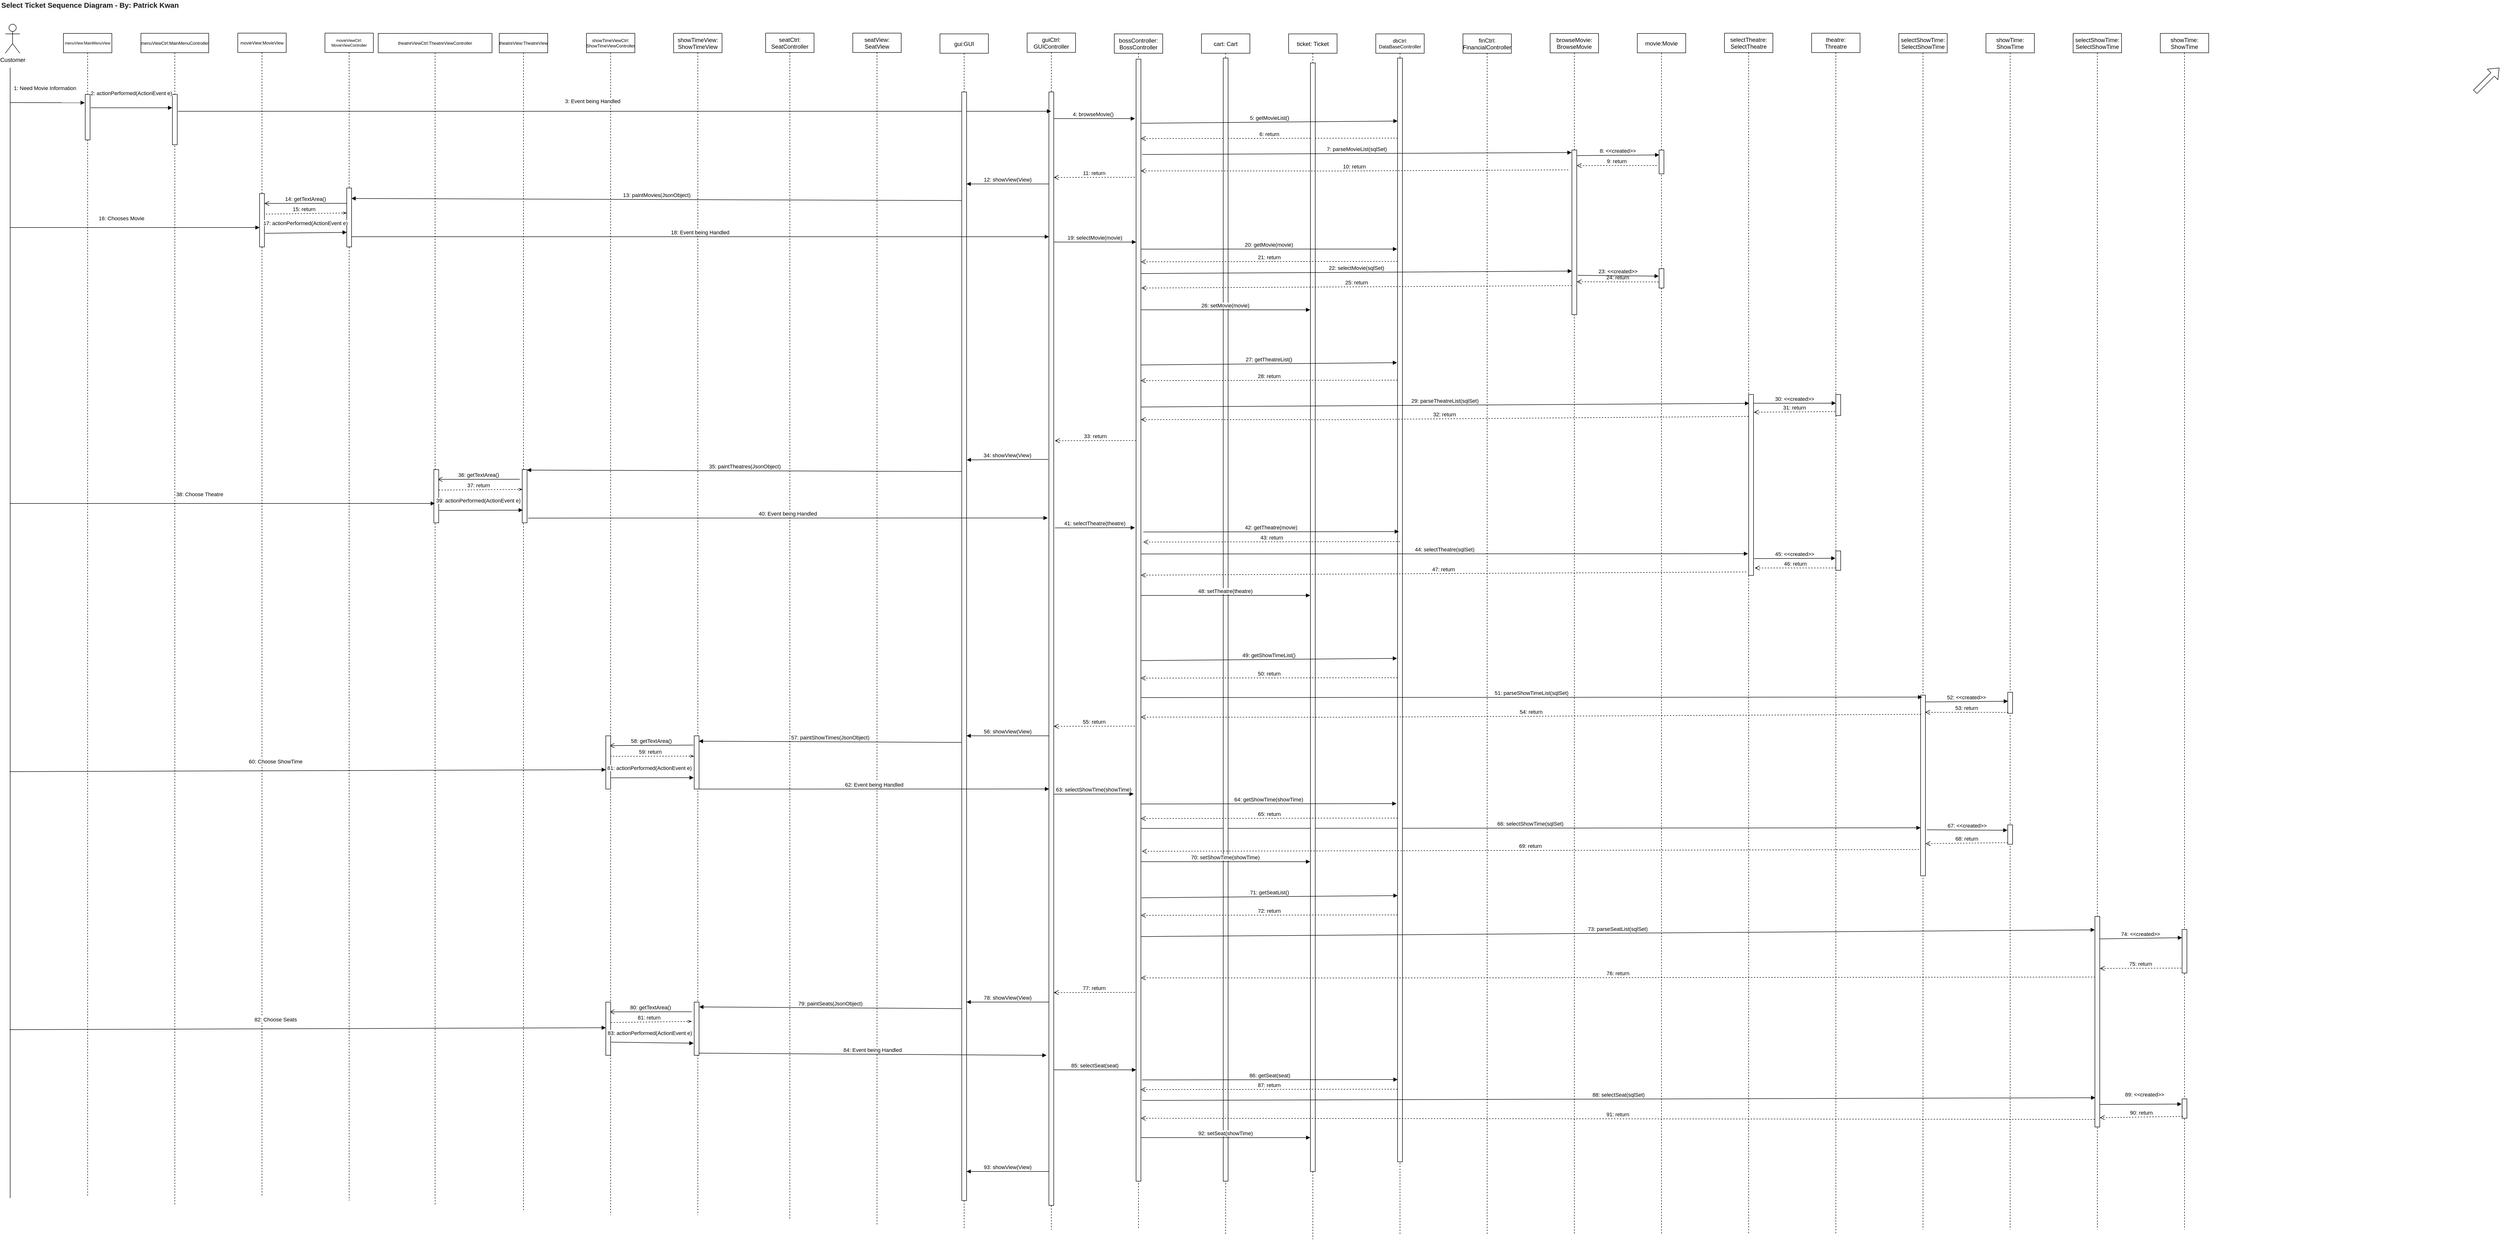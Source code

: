 <mxfile version="13.10.1" type="device"><diagram id="RpcwMZ3hJ1o9VPm2dOrJ" name="Page-1"><mxGraphModel dx="3666" dy="588" grid="1" gridSize="10" guides="1" tooltips="1" connect="1" arrows="1" fold="1" page="1" pageScale="1" pageWidth="827" pageHeight="1169" math="0" shadow="0"><root><mxCell id="0"/><mxCell id="1" parent="0"/><mxCell id="SmkIMqeIg3POfSPbGRKb-4" value="gui:GUI" style="shape=umlLifeline;perimeter=lifelinePerimeter;container=1;collapsible=0;recursiveResize=0;rounded=0;shadow=0;strokeWidth=1;" parent="1" vertex="1"><mxGeometry x="120" y="80" width="100" height="2470" as="geometry"/></mxCell><mxCell id="SmkIMqeIg3POfSPbGRKb-5" value="bossController:&#10;BossController" style="shape=umlLifeline;perimeter=lifelinePerimeter;container=1;collapsible=0;recursiveResize=0;rounded=0;shadow=0;strokeWidth=1;" parent="1" vertex="1"><mxGeometry x="480" y="80" width="100" height="2470" as="geometry"/></mxCell><mxCell id="SmkIMqeIg3POfSPbGRKb-6" value="cart: Cart" style="shape=umlLifeline;perimeter=lifelinePerimeter;container=1;collapsible=0;recursiveResize=0;rounded=0;shadow=0;strokeWidth=1;" parent="1" vertex="1"><mxGeometry x="660" y="80" width="100" height="2480" as="geometry"/></mxCell><mxCell id="SmkIMqeIg3POfSPbGRKb-9" value="ticket: Ticket" style="shape=umlLifeline;perimeter=lifelinePerimeter;container=1;collapsible=0;recursiveResize=0;rounded=0;shadow=0;strokeWidth=1;" parent="1" vertex="1"><mxGeometry x="840" y="80" width="100" height="2490" as="geometry"/></mxCell><mxCell id="SmkIMqeIg3POfSPbGRKb-11" value="browseMovie:&#10;BrowseMovie" style="shape=umlLifeline;perimeter=lifelinePerimeter;container=1;collapsible=0;recursiveResize=0;rounded=0;shadow=0;strokeWidth=1;" parent="1" vertex="1"><mxGeometry x="1380" y="79.17" width="100" height="2480.83" as="geometry"/></mxCell><mxCell id="SmkIMqeIg3POfSPbGRKb-12" value="movie:Movie" style="shape=umlLifeline;perimeter=lifelinePerimeter;container=1;collapsible=0;recursiveResize=0;rounded=0;shadow=0;strokeWidth=1;" parent="1" vertex="1"><mxGeometry x="1560" y="79.17" width="100" height="2480.83" as="geometry"/></mxCell><mxCell id="SmkIMqeIg3POfSPbGRKb-13" value="" style="points=[];perimeter=orthogonalPerimeter;rounded=0;shadow=0;strokeWidth=1;" parent="SmkIMqeIg3POfSPbGRKb-12" vertex="1"><mxGeometry x="45" y="240.83" width="10" height="49.17" as="geometry"/></mxCell><mxCell id="SmkIMqeIg3POfSPbGRKb-47" value="" style="points=[];perimeter=orthogonalPerimeter;rounded=0;shadow=0;strokeWidth=1;" parent="SmkIMqeIg3POfSPbGRKb-12" vertex="1"><mxGeometry x="45" y="485.83" width="10" height="40" as="geometry"/></mxCell><mxCell id="SmkIMqeIg3POfSPbGRKb-14" value="selectTheatre:&#10;SelectTheatre" style="shape=umlLifeline;perimeter=lifelinePerimeter;container=1;collapsible=0;recursiveResize=0;rounded=0;shadow=0;strokeWidth=1;" parent="1" vertex="1"><mxGeometry x="1740" y="78.6" width="100" height="2481.4" as="geometry"/></mxCell><mxCell id="SmkIMqeIg3POfSPbGRKb-15" value="" style="points=[];perimeter=orthogonalPerimeter;rounded=0;shadow=0;strokeWidth=1;" parent="SmkIMqeIg3POfSPbGRKb-14" vertex="1"><mxGeometry x="50" y="746.31" width="10" height="373.69" as="geometry"/></mxCell><mxCell id="SmkIMqeIg3POfSPbGRKb-255" value="66: selectShowTime(sqlSet)" style="verticalAlign=bottom;endArrow=block;entryX=-0.3;entryY=0.779;shadow=0;strokeWidth=1;entryDx=0;entryDy=0;entryPerimeter=0;" parent="SmkIMqeIg3POfSPbGRKb-14" edge="1"><mxGeometry relative="1" as="geometry"><mxPoint x="-1206.72" y="1642.69" as="sourcePoint"/><mxPoint x="405" y="1641.398" as="targetPoint"/></mxGeometry></mxCell><mxCell id="SmkIMqeIg3POfSPbGRKb-16" value="theatre:&#10;Threatre" style="shape=umlLifeline;perimeter=lifelinePerimeter;container=1;collapsible=0;recursiveResize=0;rounded=0;shadow=0;strokeWidth=1;" parent="1" vertex="1"><mxGeometry x="1920" y="78.6" width="100" height="2481.4" as="geometry"/></mxCell><mxCell id="SmkIMqeIg3POfSPbGRKb-17" value="" style="points=[];perimeter=orthogonalPerimeter;rounded=0;shadow=0;strokeWidth=1;" parent="SmkIMqeIg3POfSPbGRKb-16" vertex="1"><mxGeometry x="50" y="746.31" width="10" height="43.63" as="geometry"/></mxCell><mxCell id="SmkIMqeIg3POfSPbGRKb-18" value="selectShowTime:&#10;SelectShowTime" style="shape=umlLifeline;perimeter=lifelinePerimeter;container=1;collapsible=0;recursiveResize=0;rounded=0;shadow=0;strokeWidth=1;" parent="1" vertex="1"><mxGeometry x="2100" y="79.17" width="100" height="2470.83" as="geometry"/></mxCell><mxCell id="SmkIMqeIg3POfSPbGRKb-268" value="" style="points=[];perimeter=orthogonalPerimeter;rounded=0;shadow=0;strokeWidth=1;" parent="SmkIMqeIg3POfSPbGRKb-18" vertex="1"><mxGeometry x="45" y="1366.81" width="10" height="373.19" as="geometry"/></mxCell><mxCell id="SmkIMqeIg3POfSPbGRKb-19" value="showTime:&#10;ShowTime" style="shape=umlLifeline;perimeter=lifelinePerimeter;container=1;collapsible=0;recursiveResize=0;rounded=0;shadow=0;strokeWidth=1;" parent="1" vertex="1"><mxGeometry x="2280" y="79.17" width="100" height="2470.83" as="geometry"/></mxCell><mxCell id="SmkIMqeIg3POfSPbGRKb-269" value="" style="points=[];perimeter=orthogonalPerimeter;rounded=0;shadow=0;strokeWidth=1;" parent="SmkIMqeIg3POfSPbGRKb-19" vertex="1"><mxGeometry x="45" y="1360.83" width="10" height="43.63" as="geometry"/></mxCell><mxCell id="SmkIMqeIg3POfSPbGRKb-270" value="52: &lt;&lt;created&gt;&gt;" style="verticalAlign=bottom;endArrow=block;shadow=0;strokeWidth=1;exitX=1.133;exitY=0.064;exitDx=0;exitDy=0;exitPerimeter=0;entryX=0.171;entryY=0.054;entryDx=0;entryDy=0;entryPerimeter=0;" parent="SmkIMqeIg3POfSPbGRKb-19" edge="1"><mxGeometry relative="1" as="geometry"><mxPoint x="-125.0" y="1380.83" as="sourcePoint"/><mxPoint x="45.38" y="1379.39" as="targetPoint"/></mxGeometry></mxCell><mxCell id="SmkIMqeIg3POfSPbGRKb-252" value="" style="points=[];perimeter=orthogonalPerimeter;rounded=0;shadow=0;strokeWidth=1;" parent="SmkIMqeIg3POfSPbGRKb-19" vertex="1"><mxGeometry x="45" y="1634.83" width="10" height="40" as="geometry"/></mxCell><mxCell id="SmkIMqeIg3POfSPbGRKb-22" value="dbCtrl:&#10;DataBaseController" style="shape=umlLifeline;perimeter=lifelinePerimeter;container=1;collapsible=0;recursiveResize=0;rounded=0;shadow=0;strokeWidth=1;fontSize=10;" parent="1" vertex="1"><mxGeometry x="1020" y="80" width="100" height="2480" as="geometry"/></mxCell><mxCell id="SmkIMqeIg3POfSPbGRKb-23" value="finCtrl:&#10;FinancialController" style="shape=umlLifeline;perimeter=lifelinePerimeter;container=1;collapsible=0;recursiveResize=0;rounded=0;shadow=0;strokeWidth=1;" parent="1" vertex="1"><mxGeometry x="1200" y="80" width="100" height="2480" as="geometry"/></mxCell><mxCell id="SmkIMqeIg3POfSPbGRKb-31" value="6: return" style="verticalAlign=bottom;endArrow=open;dashed=1;endSize=8;exitX=0.055;exitY=0.19;shadow=0;strokeWidth=1;exitDx=0;exitDy=0;exitPerimeter=0;entryX=1.029;entryY=0.194;entryDx=0;entryDy=0;entryPerimeter=0;" parent="1" edge="1"><mxGeometry relative="1" as="geometry"><mxPoint x="535" y="296.25" as="targetPoint"/><mxPoint x="1065.26" y="295.41" as="sourcePoint"/><Array as="points"><mxPoint x="934.71" y="295.51"/></Array></mxGeometry></mxCell><mxCell id="SmkIMqeIg3POfSPbGRKb-39" value="4: browseMovie()" style="verticalAlign=bottom;endArrow=block;entryX=-0.243;entryY=0.053;shadow=0;strokeWidth=1;entryDx=0;entryDy=0;entryPerimeter=0;" parent="1" source="SmkIMqeIg3POfSPbGRKb-209" edge="1" target="SmkIMqeIg3POfSPbGRKb-50"><mxGeometry relative="1" as="geometry"><mxPoint x="360" y="250.47" as="sourcePoint"/><mxPoint x="525" y="250" as="targetPoint"/></mxGeometry></mxCell><mxCell id="SmkIMqeIg3POfSPbGRKb-41" value="11: return" style="verticalAlign=bottom;endArrow=open;dashed=1;endSize=8;exitX=0;exitY=0.39;shadow=0;strokeWidth=1;exitDx=0;exitDy=0;exitPerimeter=0;entryX=1.24;entryY=0.433;entryDx=0;entryDy=0;entryPerimeter=0;" parent="1" edge="1"><mxGeometry relative="1" as="geometry"><mxPoint x="355" y="376.54" as="targetPoint"/><mxPoint x="522.6" y="376.17" as="sourcePoint"/></mxGeometry></mxCell><mxCell id="SmkIMqeIg3POfSPbGRKb-43" value="8: &lt;&lt;created&gt;&gt;" style="verticalAlign=bottom;endArrow=block;shadow=0;strokeWidth=1;exitX=1.133;exitY=0.064;exitDx=0;exitDy=0;exitPerimeter=0;entryX=0.171;entryY=0.054;entryDx=0;entryDy=0;entryPerimeter=0;" parent="1" edge="1"><mxGeometry relative="1" as="geometry"><mxPoint x="1435" y="331.44" as="sourcePoint"/><mxPoint x="1605.38" y="330.0" as="targetPoint"/></mxGeometry></mxCell><mxCell id="SmkIMqeIg3POfSPbGRKb-44" value="9: return" style="verticalAlign=bottom;endArrow=open;dashed=1;endSize=8;shadow=0;strokeWidth=1;entryX=0.971;entryY=0.357;entryDx=0;entryDy=0;entryPerimeter=0;" parent="1" edge="1"><mxGeometry relative="1" as="geometry"><mxPoint x="1435" y="352.13" as="targetPoint"/><mxPoint x="1600.29" y="351.83" as="sourcePoint"/></mxGeometry></mxCell><mxCell id="SmkIMqeIg3POfSPbGRKb-45" value="24: return" style="verticalAlign=bottom;endArrow=open;dashed=1;endSize=8;shadow=0;strokeWidth=1;exitX=-0.071;exitY=0.686;exitDx=0;exitDy=0;exitPerimeter=0;" parent="1" edge="1" source="SmkIMqeIg3POfSPbGRKb-47"><mxGeometry relative="1" as="geometry"><mxPoint x="1435" y="592" as="targetPoint"/><mxPoint x="1610.6" y="590.0" as="sourcePoint"/></mxGeometry></mxCell><mxCell id="SmkIMqeIg3POfSPbGRKb-46" value="23: &lt;&lt;created&gt;&gt;" style="verticalAlign=bottom;endArrow=block;shadow=0;strokeWidth=1;exitX=1.186;exitY=0.761;exitDx=0;exitDy=0;exitPerimeter=0;entryX=-0.071;entryY=0.386;entryDx=0;entryDy=0;entryPerimeter=0;" parent="1" source="SmkIMqeIg3POfSPbGRKb-71" target="SmkIMqeIg3POfSPbGRKb-47" edge="1"><mxGeometry relative="1" as="geometry"><mxPoint x="1435" y="611.17" as="sourcePoint"/><mxPoint x="1607.8" y="610" as="targetPoint"/></mxGeometry></mxCell><mxCell id="SmkIMqeIg3POfSPbGRKb-48" value="" style="points=[];perimeter=orthogonalPerimeter;rounded=0;shadow=0;strokeWidth=1;" parent="1" vertex="1"><mxGeometry x="705" y="130" width="10" height="2320" as="geometry"/></mxCell><mxCell id="SmkIMqeIg3POfSPbGRKb-49" value="" style="points=[];perimeter=orthogonalPerimeter;rounded=0;shadow=0;strokeWidth=1;" parent="1" vertex="1"><mxGeometry x="885" y="140" width="10" height="2290" as="geometry"/></mxCell><mxCell id="SmkIMqeIg3POfSPbGRKb-50" value="" style="points=[];perimeter=orthogonalPerimeter;rounded=0;shadow=0;strokeWidth=1;" parent="1" vertex="1"><mxGeometry x="525" y="132.17" width="10" height="2317.83" as="geometry"/></mxCell><mxCell id="SmkIMqeIg3POfSPbGRKb-51" value="" style="points=[];perimeter=orthogonalPerimeter;rounded=0;shadow=0;strokeWidth=1;" parent="1" vertex="1"><mxGeometry x="1065" y="130" width="10" height="2280" as="geometry"/></mxCell><mxCell id="SmkIMqeIg3POfSPbGRKb-52" value="" style="points=[];perimeter=orthogonalPerimeter;rounded=0;shadow=0;strokeWidth=1;" parent="1" vertex="1"><mxGeometry x="1970" y="1148.11" width="10" height="40" as="geometry"/></mxCell><mxCell id="SmkIMqeIg3POfSPbGRKb-54" value="28: return" style="verticalAlign=bottom;endArrow=open;dashed=1;endSize=8;exitX=0.055;exitY=0.19;shadow=0;strokeWidth=1;exitDx=0;exitDy=0;exitPerimeter=0;entryX=1.029;entryY=0.194;entryDx=0;entryDy=0;entryPerimeter=0;" parent="1" edge="1"><mxGeometry relative="1" as="geometry"><mxPoint x="534.74" y="796.25" as="targetPoint"/><mxPoint x="1065" y="795.41" as="sourcePoint"/><Array as="points"><mxPoint x="934.45" y="795.51"/></Array></mxGeometry></mxCell><mxCell id="SmkIMqeIg3POfSPbGRKb-55" value="29: parseTheatreList(sqlSet)" style="verticalAlign=bottom;endArrow=block;shadow=0;strokeWidth=1;exitX=1.24;exitY=0.296;exitDx=0;exitDy=0;exitPerimeter=0;entryX=0.105;entryY=0.049;entryDx=0;entryDy=0;entryPerimeter=0;" parent="1" target="SmkIMqeIg3POfSPbGRKb-15" edge="1"><mxGeometry relative="1" as="geometry"><mxPoint x="535" y="850.69" as="sourcePoint"/><mxPoint x="1786.41" y="844.15" as="targetPoint"/></mxGeometry></mxCell><mxCell id="SmkIMqeIg3POfSPbGRKb-56" value="32: return" style="verticalAlign=bottom;endArrow=open;dashed=1;endSize=8;exitX=0.496;exitY=0.319;shadow=0;strokeWidth=1;exitDx=0;exitDy=0;exitPerimeter=0;entryX=0.944;entryY=0.704;entryDx=0;entryDy=0;entryPerimeter=0;" parent="1" source="SmkIMqeIg3POfSPbGRKb-14" edge="1"><mxGeometry relative="1" as="geometry"><mxPoint x="535" y="876.692" as="targetPoint"/><mxPoint x="1782.5" y="874.96" as="sourcePoint"/><Array as="points"><mxPoint x="939.7" y="876.97"/></Array></mxGeometry></mxCell><mxCell id="SmkIMqeIg3POfSPbGRKb-57" value="44: selectTheatre(sqlSet)" style="verticalAlign=bottom;endArrow=block;entryX=-0.133;entryY=0.88;shadow=0;strokeWidth=1;entryDx=0;entryDy=0;entryPerimeter=0;exitX=1.081;exitY=0.441;exitDx=0;exitDy=0;exitPerimeter=0;" parent="1" edge="1" target="SmkIMqeIg3POfSPbGRKb-15" source="SmkIMqeIg3POfSPbGRKb-50"><mxGeometry relative="1" as="geometry"><mxPoint x="535.28" y="1164.19" as="sourcePoint"/><mxPoint x="1784.17" y="1153.13" as="targetPoint"/></mxGeometry></mxCell><mxCell id="SmkIMqeIg3POfSPbGRKb-58" value="47: return" style="verticalAlign=bottom;endArrow=open;dashed=1;endSize=8;shadow=0;strokeWidth=1;entryX=1.2;entryY=0.599;entryDx=0;entryDy=0;entryPerimeter=0;exitX=0;exitY=0.949;exitDx=0;exitDy=0;exitPerimeter=0;" parent="1" edge="1"><mxGeometry relative="1" as="geometry"><mxPoint x="535" y="1198.11" as="targetPoint"/><mxPoint x="1785" y="1191.48" as="sourcePoint"/></mxGeometry></mxCell><mxCell id="SmkIMqeIg3POfSPbGRKb-59" value="48: setTheatre(theatre)" style="verticalAlign=bottom;endArrow=block;shadow=0;strokeWidth=1;entryX=-0.057;entryY=0.777;entryDx=0;entryDy=0;entryPerimeter=0;" parent="1" edge="1"><mxGeometry relative="1" as="geometry"><mxPoint x="535" y="1240.0" as="sourcePoint"/><mxPoint x="884.43" y="1240.0" as="targetPoint"/></mxGeometry></mxCell><mxCell id="SmkIMqeIg3POfSPbGRKb-61" value="27: getTheatreList()" style="verticalAlign=bottom;endArrow=block;shadow=0;strokeWidth=1;exitX=1.12;exitY=0.631;exitDx=0;exitDy=0;exitPerimeter=0;" parent="1" edge="1"><mxGeometry relative="1" as="geometry"><mxPoint x="535" y="763.86" as="sourcePoint"/><mxPoint x="1063.8" y="759.18" as="targetPoint"/></mxGeometry></mxCell><mxCell id="SmkIMqeIg3POfSPbGRKb-63" value="55: return" style="verticalAlign=bottom;endArrow=open;dashed=1;endSize=8;exitX=0;exitY=0.39;shadow=0;strokeWidth=1;exitDx=0;exitDy=0;exitPerimeter=0;entryX=1.24;entryY=0.433;entryDx=0;entryDy=0;entryPerimeter=0;" parent="1" edge="1"><mxGeometry relative="1" as="geometry"><mxPoint x="355" y="1510.37" as="targetPoint"/><mxPoint x="522.6" y="1510.0" as="sourcePoint"/></mxGeometry></mxCell><mxCell id="SmkIMqeIg3POfSPbGRKb-65" value="30: &lt;&lt;created&gt;&gt;" style="verticalAlign=bottom;endArrow=block;shadow=0;strokeWidth=1;entryX=0;entryY=0.411;entryDx=0;entryDy=0;entryPerimeter=0;" parent="1" target="SmkIMqeIg3POfSPbGRKb-17" edge="1"><mxGeometry relative="1" as="geometry"><mxPoint x="1800" y="843" as="sourcePoint"/><mxPoint x="1965.38" y="843.47" as="targetPoint"/></mxGeometry></mxCell><mxCell id="SmkIMqeIg3POfSPbGRKb-66" value="31: return" style="verticalAlign=bottom;endArrow=open;dashed=1;endSize=8;shadow=0;strokeWidth=1;entryX=1.067;entryY=0.098;entryDx=0;entryDy=0;entryPerimeter=0;exitX=0.488;exitY=0.315;exitDx=0;exitDy=0;exitPerimeter=0;" parent="1" source="SmkIMqeIg3POfSPbGRKb-16" target="SmkIMqeIg3POfSPbGRKb-15" edge="1"><mxGeometry relative="1" as="geometry"><mxPoint x="1795" y="857.04" as="targetPoint"/><mxPoint x="1960.29" y="856.74" as="sourcePoint"/></mxGeometry></mxCell><mxCell id="SmkIMqeIg3POfSPbGRKb-67" value="46: return" style="verticalAlign=bottom;endArrow=open;dashed=1;endSize=8;shadow=0;strokeWidth=1;entryX=1.28;entryY=0.959;entryDx=0;entryDy=0;entryPerimeter=0;exitX=0;exitY=0.879;exitDx=0;exitDy=0;exitPerimeter=0;" parent="1" edge="1" target="SmkIMqeIg3POfSPbGRKb-15" source="SmkIMqeIg3POfSPbGRKb-52"><mxGeometry relative="1" as="geometry"><mxPoint x="1794.4" y="1188.11" as="targetPoint"/><mxPoint x="1970" y="1185.74" as="sourcePoint"/></mxGeometry></mxCell><mxCell id="SmkIMqeIg3POfSPbGRKb-68" value="45: &lt;&lt;created&gt;&gt;" style="verticalAlign=bottom;endArrow=block;shadow=0;strokeWidth=1;exitX=1.105;exitY=0.907;exitDx=0;exitDy=0;exitPerimeter=0;entryX=-0.086;entryY=0.377;entryDx=0;entryDy=0;entryPerimeter=0;" parent="1" edge="1" target="SmkIMqeIg3POfSPbGRKb-52" source="SmkIMqeIg3POfSPbGRKb-15"><mxGeometry relative="1" as="geometry"><mxPoint x="1802.2" y="1159.28" as="sourcePoint"/><mxPoint x="1975" y="1158.11" as="targetPoint"/></mxGeometry></mxCell><mxCell id="SmkIMqeIg3POfSPbGRKb-69" value="20: getMovie(movie)" style="verticalAlign=bottom;endArrow=block;shadow=0;strokeWidth=1;entryX=-0.1;entryY=0.173;entryDx=0;entryDy=0;entryPerimeter=0;" parent="1" target="SmkIMqeIg3POfSPbGRKb-51" edge="1"><mxGeometry relative="1" as="geometry"><mxPoint x="535" y="524.58" as="sourcePoint"/><mxPoint x="1069.5" y="524.58" as="targetPoint"/></mxGeometry></mxCell><mxCell id="SmkIMqeIg3POfSPbGRKb-70" value="21: return" style="verticalAlign=bottom;endArrow=open;dashed=1;endSize=8;exitX=0.055;exitY=0.19;shadow=0;strokeWidth=1;exitDx=0;exitDy=0;exitPerimeter=0;entryX=1.029;entryY=0.194;entryDx=0;entryDy=0;entryPerimeter=0;" parent="1" edge="1"><mxGeometry relative="1" as="geometry"><mxPoint x="535" y="550.84" as="targetPoint"/><mxPoint x="1065.26" y="550" as="sourcePoint"/><Array as="points"><mxPoint x="934.71" y="550.1"/></Array></mxGeometry></mxCell><mxCell id="SmkIMqeIg3POfSPbGRKb-71" value="" style="points=[];perimeter=orthogonalPerimeter;rounded=0;shadow=0;strokeWidth=1;" parent="1" vertex="1"><mxGeometry x="1425" y="320" width="10" height="340" as="geometry"/></mxCell><mxCell id="SmkIMqeIg3POfSPbGRKb-73" value="42: getTheatre(movie)" style="verticalAlign=bottom;endArrow=block;entryX=-0.228;entryY=0.227;shadow=0;strokeWidth=1;entryDx=0;entryDy=0;entryPerimeter=0;" parent="1" edge="1"><mxGeometry relative="1" as="geometry"><mxPoint x="540" y="1108.9" as="sourcePoint"/><mxPoint x="1067.72" y="1108.11" as="targetPoint"/></mxGeometry></mxCell><mxCell id="SmkIMqeIg3POfSPbGRKb-74" value="43: return" style="verticalAlign=bottom;endArrow=open;dashed=1;endSize=8;exitX=0.055;exitY=0.19;shadow=0;strokeWidth=1;exitDx=0;exitDy=0;exitPerimeter=0;entryX=1.029;entryY=0.194;entryDx=0;entryDy=0;entryPerimeter=0;" parent="1" edge="1"><mxGeometry relative="1" as="geometry"><mxPoint x="540" y="1129.74" as="targetPoint"/><mxPoint x="1070.26" y="1128.9" as="sourcePoint"/><Array as="points"><mxPoint x="939.71" y="1129.0"/></Array></mxGeometry></mxCell><mxCell id="SmkIMqeIg3POfSPbGRKb-75" value="50: return" style="verticalAlign=bottom;endArrow=open;dashed=1;endSize=8;exitX=0.055;exitY=0.19;shadow=0;strokeWidth=1;exitDx=0;exitDy=0;exitPerimeter=0;entryX=1.029;entryY=0.194;entryDx=0;entryDy=0;entryPerimeter=0;" parent="1" edge="1"><mxGeometry relative="1" as="geometry"><mxPoint x="534.74" y="1410.84" as="targetPoint"/><mxPoint x="1065" y="1410" as="sourcePoint"/><Array as="points"><mxPoint x="934.45" y="1410.1"/></Array></mxGeometry></mxCell><mxCell id="SmkIMqeIg3POfSPbGRKb-82" value="49: getShowTimeList()" style="verticalAlign=bottom;endArrow=block;shadow=0;strokeWidth=1;exitX=1.12;exitY=0.631;exitDx=0;exitDy=0;exitPerimeter=0;" parent="1" edge="1"><mxGeometry relative="1" as="geometry"><mxPoint x="535" y="1374.68" as="sourcePoint"/><mxPoint x="1063.8" y="1370.0" as="targetPoint"/></mxGeometry></mxCell><mxCell id="SmkIMqeIg3POfSPbGRKb-83" value="63: selectShowTime(showTime)" style="verticalAlign=bottom;endArrow=block;entryX=0;entryY=0.093;shadow=0;strokeWidth=1;entryDx=0;entryDy=0;entryPerimeter=0;" parent="1" edge="1"><mxGeometry relative="1" as="geometry"><mxPoint x="355" y="1650.47" as="sourcePoint"/><mxPoint x="520" y="1650" as="targetPoint"/></mxGeometry></mxCell><mxCell id="SmkIMqeIg3POfSPbGRKb-94" value="72: return" style="verticalAlign=bottom;endArrow=open;dashed=1;endSize=8;exitX=0.055;exitY=0.19;shadow=0;strokeWidth=1;exitDx=0;exitDy=0;exitPerimeter=0;entryX=1.029;entryY=0.194;entryDx=0;entryDy=0;entryPerimeter=0;" parent="1" edge="1"><mxGeometry relative="1" as="geometry"><mxPoint x="535.0" y="1900.84" as="targetPoint"/><mxPoint x="1065.26" y="1900.0" as="sourcePoint"/><Array as="points"><mxPoint x="934.71" y="1900.1"/></Array></mxGeometry></mxCell><mxCell id="SmkIMqeIg3POfSPbGRKb-96" value="76: return" style="verticalAlign=bottom;endArrow=open;dashed=1;endSize=8;exitX=0.067;exitY=0.288;shadow=0;strokeWidth=1;exitDx=0;exitDy=0;exitPerimeter=0;entryX=0.944;entryY=0.704;entryDx=0;entryDy=0;entryPerimeter=0;" parent="1" edge="1" source="SmkIMqeIg3POfSPbGRKb-295"><mxGeometry relative="1" as="geometry"><mxPoint x="535" y="2030.002" as="targetPoint"/><mxPoint x="2486" y="2031.942" as="sourcePoint"/><Array as="points"><mxPoint x="939.7" y="2030.28"/></Array></mxGeometry></mxCell><mxCell id="SmkIMqeIg3POfSPbGRKb-97" value="88: selectSeat(sqlSet)" style="verticalAlign=bottom;endArrow=block;entryX=0.067;entryY=0.861;shadow=0;strokeWidth=1;entryDx=0;entryDy=0;entryPerimeter=0;exitX=1.243;exitY=0.928;exitDx=0;exitDy=0;exitPerimeter=0;" parent="1" edge="1" target="SmkIMqeIg3POfSPbGRKb-295" source="SmkIMqeIg3POfSPbGRKb-50"><mxGeometry relative="1" as="geometry"><mxPoint x="538.28" y="2281.55" as="sourcePoint"/><mxPoint x="2490" y="2280.004" as="targetPoint"/></mxGeometry></mxCell><mxCell id="SmkIMqeIg3POfSPbGRKb-98" value="91: return" style="verticalAlign=bottom;endArrow=open;dashed=1;endSize=8;shadow=0;strokeWidth=1;entryX=1.2;entryY=0.599;entryDx=0;entryDy=0;entryPerimeter=0;exitX=-0.01;exitY=0.964;exitDx=0;exitDy=0;exitPerimeter=0;" parent="1" edge="1" source="SmkIMqeIg3POfSPbGRKb-295"><mxGeometry relative="1" as="geometry"><mxPoint x="535" y="2320.0" as="targetPoint"/><mxPoint x="2487" y="2323.694" as="sourcePoint"/></mxGeometry></mxCell><mxCell id="SmkIMqeIg3POfSPbGRKb-99" value="92: setSeat(showTime)" style="verticalAlign=bottom;endArrow=block;shadow=0;strokeWidth=1;entryX=-0.057;entryY=0.777;entryDx=0;entryDy=0;entryPerimeter=0;" parent="1" edge="1"><mxGeometry relative="1" as="geometry"><mxPoint x="535.29" y="2360.0" as="sourcePoint"/><mxPoint x="884.72" y="2360.0" as="targetPoint"/></mxGeometry></mxCell><mxCell id="SmkIMqeIg3POfSPbGRKb-101" value="71: getSeatList()" style="verticalAlign=bottom;endArrow=block;shadow=0;strokeWidth=1;exitX=1.12;exitY=0.631;exitDx=0;exitDy=0;exitPerimeter=0;" parent="1" edge="1"><mxGeometry relative="1" as="geometry"><mxPoint x="536.2" y="1864.68" as="sourcePoint"/><mxPoint x="1065.0" y="1860.0" as="targetPoint"/></mxGeometry></mxCell><mxCell id="SmkIMqeIg3POfSPbGRKb-104" value="85: selectSeat(seat)" style="verticalAlign=bottom;endArrow=block;entryX=0;entryY=0;shadow=0;strokeWidth=1;" parent="1" edge="1"><mxGeometry relative="1" as="geometry"><mxPoint x="355" y="2220" as="sourcePoint"/><mxPoint x="525" y="2220" as="targetPoint"/></mxGeometry></mxCell><mxCell id="SmkIMqeIg3POfSPbGRKb-105" value="86: getSeat(seat)" style="verticalAlign=bottom;endArrow=block;entryX=-0.228;entryY=0.227;shadow=0;strokeWidth=1;entryDx=0;entryDy=0;entryPerimeter=0;" parent="1" edge="1"><mxGeometry relative="1" as="geometry"><mxPoint x="537.28" y="2240.79" as="sourcePoint"/><mxPoint x="1065.0" y="2240.0" as="targetPoint"/></mxGeometry></mxCell><mxCell id="SmkIMqeIg3POfSPbGRKb-106" value="87: return" style="verticalAlign=bottom;endArrow=open;dashed=1;endSize=8;exitX=0.055;exitY=0.19;shadow=0;strokeWidth=1;exitDx=0;exitDy=0;exitPerimeter=0;entryX=1.029;entryY=0.194;entryDx=0;entryDy=0;entryPerimeter=0;" parent="1" edge="1"><mxGeometry relative="1" as="geometry"><mxPoint x="534.74" y="2260.84" as="targetPoint"/><mxPoint x="1065.0" y="2260" as="sourcePoint"/><Array as="points"><mxPoint x="934.45" y="2260.1"/></Array></mxGeometry></mxCell><mxCell id="SmkIMqeIg3POfSPbGRKb-108" value="selectShowTime:&#10;SelectShowTime" style="shape=umlLifeline;perimeter=lifelinePerimeter;container=1;collapsible=0;recursiveResize=0;rounded=0;shadow=0;strokeWidth=1;" parent="1" vertex="1"><mxGeometry x="2460" y="79" width="100" height="2471" as="geometry"/></mxCell><mxCell id="SmkIMqeIg3POfSPbGRKb-109" value="showTime:&#10;ShowTime" style="shape=umlLifeline;perimeter=lifelinePerimeter;container=1;collapsible=0;recursiveResize=0;rounded=0;shadow=0;strokeWidth=1;" parent="1" vertex="1"><mxGeometry x="2640" y="79" width="100" height="2471" as="geometry"/></mxCell><mxCell id="SmkIMqeIg3POfSPbGRKb-293" value="" style="points=[];perimeter=orthogonalPerimeter;rounded=0;shadow=0;strokeWidth=1;" parent="SmkIMqeIg3POfSPbGRKb-109" vertex="1"><mxGeometry x="45" y="1851" width="10" height="90" as="geometry"/></mxCell><mxCell id="SmkIMqeIg3POfSPbGRKb-294" value="" style="points=[];perimeter=orthogonalPerimeter;rounded=0;shadow=0;strokeWidth=1;" parent="SmkIMqeIg3POfSPbGRKb-109" vertex="1"><mxGeometry x="45" y="2201" width="10" height="40" as="geometry"/></mxCell><mxCell id="SmkIMqeIg3POfSPbGRKb-117" value="menuView:MainMenuView" style="shape=umlLifeline;perimeter=lifelinePerimeter;container=1;collapsible=0;recursiveResize=0;rounded=0;shadow=0;strokeWidth=1;fontSize=8;" parent="1" vertex="1"><mxGeometry x="-1690" y="79" width="100" height="2401" as="geometry"/></mxCell><mxCell id="SmkIMqeIg3POfSPbGRKb-138" value="" style="points=[];perimeter=orthogonalPerimeter;rounded=0;shadow=0;strokeWidth=1;" parent="SmkIMqeIg3POfSPbGRKb-117" vertex="1"><mxGeometry x="45" y="126" width="10" height="94" as="geometry"/></mxCell><mxCell id="SmkIMqeIg3POfSPbGRKb-118" value="menuViewCtrl:MainMenuController" style="shape=umlLifeline;perimeter=lifelinePerimeter;container=1;collapsible=0;recursiveResize=0;rounded=0;shadow=0;strokeWidth=1;fontSize=9;" parent="1" vertex="1"><mxGeometry x="-1530" y="78.83" width="140" height="2420" as="geometry"/></mxCell><mxCell id="SmkIMqeIg3POfSPbGRKb-119" value="" style="points=[];perimeter=orthogonalPerimeter;rounded=0;shadow=0;strokeWidth=1;" parent="SmkIMqeIg3POfSPbGRKb-118" vertex="1"><mxGeometry x="65" y="126.17" width="10" height="104" as="geometry"/></mxCell><mxCell id="SmkIMqeIg3POfSPbGRKb-120" value="movieView:MovieView" style="shape=umlLifeline;perimeter=lifelinePerimeter;container=1;collapsible=0;recursiveResize=0;rounded=0;shadow=0;strokeWidth=1;fontSize=9;" parent="1" vertex="1"><mxGeometry x="-1330" y="78.43" width="100" height="2401.57" as="geometry"/></mxCell><mxCell id="SmkIMqeIg3POfSPbGRKb-122" value="movieViewCtrl:&#10;MovieViewController" style="shape=umlLifeline;perimeter=lifelinePerimeter;container=1;collapsible=0;recursiveResize=0;rounded=0;shadow=0;strokeWidth=1;fontSize=8;" parent="1" vertex="1"><mxGeometry x="-1150" y="78.43" width="100" height="2411.57" as="geometry"/></mxCell><mxCell id="SmkIMqeIg3POfSPbGRKb-217" value="15: return" style="verticalAlign=bottom;endArrow=none;dashed=1;endSize=8;shadow=0;strokeWidth=1;entryX=1.24;entryY=0.811;entryDx=0;entryDy=0;entryPerimeter=0;exitX=0.3;exitY=0.993;exitDx=0;exitDy=0;exitPerimeter=0;endFill=0;startArrow=openThin;startFill=0;" parent="SmkIMqeIg3POfSPbGRKb-122" edge="1"><mxGeometry relative="1" as="geometry"><mxPoint x="-130.6" y="373.94" as="targetPoint"/><mxPoint x="45" y="371.57" as="sourcePoint"/></mxGeometry></mxCell><mxCell id="SmkIMqeIg3POfSPbGRKb-218" value="14: getTextArea()" style="verticalAlign=bottom;endArrow=open;endSize=8;shadow=0;strokeWidth=1;exitX=0.3;exitY=0.993;exitDx=0;exitDy=0;exitPerimeter=0;startArrow=none;startFill=0;endFill=0;entryX=1;entryY=0.253;entryDx=0;entryDy=0;entryPerimeter=0;" parent="SmkIMqeIg3POfSPbGRKb-122" edge="1"><mxGeometry relative="1" as="geometry"><mxPoint x="-125" y="351.81" as="targetPoint"/><mxPoint x="45" y="351.57" as="sourcePoint"/></mxGeometry></mxCell><mxCell id="SmkIMqeIg3POfSPbGRKb-220" value="" style="points=[];perimeter=orthogonalPerimeter;rounded=0;shadow=0;strokeWidth=1;" parent="SmkIMqeIg3POfSPbGRKb-122" vertex="1"><mxGeometry x="-135" y="331.57" width="10" height="110" as="geometry"/></mxCell><mxCell id="SmkIMqeIg3POfSPbGRKb-221" value="" style="points=[];perimeter=orthogonalPerimeter;rounded=0;shadow=0;strokeWidth=1;" parent="SmkIMqeIg3POfSPbGRKb-122" vertex="1"><mxGeometry x="45" y="320" width="10" height="121.57" as="geometry"/></mxCell><mxCell id="SmkIMqeIg3POfSPbGRKb-219" value="17: actionPerformed(ActionEvent e)" style="verticalAlign=bottom;endArrow=block;shadow=0;strokeWidth=1;exitX=1.1;exitY=0.745;exitDx=0;exitDy=0;exitPerimeter=0;" parent="SmkIMqeIg3POfSPbGRKb-122" source="SmkIMqeIg3POfSPbGRKb-220" edge="1"><mxGeometry x="-0.006" y="11" relative="1" as="geometry"><mxPoint x="-115" y="413.01" as="sourcePoint"/><mxPoint x="45" y="411.57" as="targetPoint"/><mxPoint as="offset"/></mxGeometry></mxCell><mxCell id="SmkIMqeIg3POfSPbGRKb-124" value="theatreViewCtrl:TheatreViewController" style="shape=umlLifeline;perimeter=lifelinePerimeter;container=1;collapsible=0;recursiveResize=0;rounded=0;shadow=0;strokeWidth=1;fontSize=9;" parent="1" vertex="1"><mxGeometry x="-1040" y="79" width="235" height="2421" as="geometry"/></mxCell><mxCell id="SmkIMqeIg3POfSPbGRKb-125" value="theatreView:TheatreView" style="shape=umlLifeline;perimeter=lifelinePerimeter;container=1;collapsible=0;recursiveResize=0;rounded=0;shadow=0;strokeWidth=1;fontSize=9;" parent="1" vertex="1"><mxGeometry x="-790" y="79" width="100" height="2431" as="geometry"/></mxCell><mxCell id="SmkIMqeIg3POfSPbGRKb-128" value="1: Need Movie Information" style="verticalAlign=bottom;endArrow=block;shadow=0;strokeWidth=1;exitX=1.133;exitY=0.064;exitDx=0;exitDy=0;exitPerimeter=0;entryX=-0.1;entryY=0.183;entryDx=0;entryDy=0;entryPerimeter=0;" parent="1" target="SmkIMqeIg3POfSPbGRKb-138" edge="1"><mxGeometry x="-0.064" y="21" relative="1" as="geometry"><mxPoint x="-1800" y="221.85" as="sourcePoint"/><mxPoint x="-1640" y="220.41" as="targetPoint"/><mxPoint as="offset"/></mxGeometry></mxCell><mxCell id="SmkIMqeIg3POfSPbGRKb-144" value="showTimeViewCtrl:&#10;ShowTimeViewController" style="shape=umlLifeline;perimeter=lifelinePerimeter;container=1;collapsible=0;recursiveResize=0;rounded=0;shadow=0;strokeWidth=1;fontSize=9;" parent="1" vertex="1"><mxGeometry x="-610" y="78.83" width="100" height="2441.17" as="geometry"/></mxCell><mxCell id="SmkIMqeIg3POfSPbGRKb-145" value="showTimeView:&#10;ShowTimeView" style="shape=umlLifeline;perimeter=lifelinePerimeter;container=1;collapsible=0;recursiveResize=0;rounded=0;shadow=0;strokeWidth=1;" parent="1" vertex="1"><mxGeometry x="-430" y="78.83" width="100" height="2441.17" as="geometry"/></mxCell><mxCell id="SmkIMqeIg3POfSPbGRKb-153" value="seatCtrl:&#10;SeatController" style="shape=umlLifeline;perimeter=lifelinePerimeter;container=1;collapsible=0;recursiveResize=0;rounded=0;shadow=0;strokeWidth=1;" parent="1" vertex="1"><mxGeometry x="-240" y="78.43" width="100" height="2451.57" as="geometry"/></mxCell><mxCell id="SmkIMqeIg3POfSPbGRKb-154" value="seatView:&#10;SeatView" style="shape=umlLifeline;perimeter=lifelinePerimeter;container=1;collapsible=0;recursiveResize=0;rounded=0;shadow=0;strokeWidth=1;" parent="1" vertex="1"><mxGeometry x="-60" y="78.43" width="100" height="2461.57" as="geometry"/></mxCell><mxCell id="SmkIMqeIg3POfSPbGRKb-162" value="" style="endArrow=none;html=1;" parent="1" edge="1"><mxGeometry width="50" height="50" relative="1" as="geometry"><mxPoint x="-1800" y="2485" as="sourcePoint"/><mxPoint x="-1800" y="150" as="targetPoint"/></mxGeometry></mxCell><mxCell id="SmkIMqeIg3POfSPbGRKb-163" value="Customer" style="shape=umlActor;html=1;verticalLabelPosition=bottom;verticalAlign=top;align=center;" parent="1" vertex="1"><mxGeometry x="-1810" y="60" width="30" height="60" as="geometry"/></mxCell><mxCell id="SmkIMqeIg3POfSPbGRKb-164" value="2: actionPerformed(ActionEvent e)" style="verticalAlign=bottom;endArrow=block;shadow=0;strokeWidth=1;exitX=1.14;exitY=0.294;exitDx=0;exitDy=0;exitPerimeter=0;entryX=-0.045;entryY=0.266;entryDx=0;entryDy=0;entryPerimeter=0;" parent="1" source="SmkIMqeIg3POfSPbGRKb-138" target="SmkIMqeIg3POfSPbGRKb-119" edge="1"><mxGeometry x="0.001" y="21" relative="1" as="geometry"><mxPoint x="-1630" y="231.85" as="sourcePoint"/><mxPoint x="-1470" y="230.41" as="targetPoint"/><mxPoint as="offset"/></mxGeometry></mxCell><mxCell id="SmkIMqeIg3POfSPbGRKb-167" value="13: paintMovies(JsonObject)" style="verticalAlign=bottom;endArrow=none;shadow=0;strokeWidth=1;startArrow=block;startFill=1;endFill=0;entryX=0.1;entryY=0.09;entryDx=0;entryDy=0;entryPerimeter=0;exitX=0.982;exitY=0.177;exitDx=0;exitDy=0;exitPerimeter=0;" parent="1" source="SmkIMqeIg3POfSPbGRKb-221" edge="1"><mxGeometry relative="1" as="geometry"><mxPoint x="-1090" y="420" as="sourcePoint"/><mxPoint x="166.0" y="424.3" as="targetPoint"/></mxGeometry></mxCell><mxCell id="SmkIMqeIg3POfSPbGRKb-209" value="guiCtrl:&#10;GUIController" style="shape=umlLifeline;perimeter=lifelinePerimeter;container=1;collapsible=0;recursiveResize=0;rounded=0;shadow=0;strokeWidth=1;" parent="1" vertex="1"><mxGeometry x="300" y="78.26" width="100" height="2471.74" as="geometry"/></mxCell><mxCell id="SmkIMqeIg3POfSPbGRKb-212" value="" style="points=[];perimeter=orthogonalPerimeter;rounded=0;shadow=0;strokeWidth=1;" parent="1" vertex="1"><mxGeometry x="345" y="200" width="10" height="2300" as="geometry"/></mxCell><mxCell id="SmkIMqeIg3POfSPbGRKb-214" value="19: selectMovie(movie)" style="verticalAlign=bottom;endArrow=block;entryX=0;entryY=0;shadow=0;strokeWidth=1;" parent="1" edge="1"><mxGeometry relative="1" as="geometry"><mxPoint x="355" y="510.0" as="sourcePoint"/><mxPoint x="525" y="510.0" as="targetPoint"/></mxGeometry></mxCell><mxCell id="SmkIMqeIg3POfSPbGRKb-215" value="12: showView(View)" style="verticalAlign=bottom;endArrow=none;entryX=0;entryY=0;shadow=0;strokeWidth=1;startArrow=block;startFill=1;endFill=0;" parent="1" edge="1"><mxGeometry relative="1" as="geometry"><mxPoint x="175" y="390.0" as="sourcePoint"/><mxPoint x="345" y="390.0" as="targetPoint"/></mxGeometry></mxCell><mxCell id="SmkIMqeIg3POfSPbGRKb-237" value="33: return" style="verticalAlign=bottom;endArrow=open;dashed=1;endSize=8;exitX=0;exitY=0.39;shadow=0;strokeWidth=1;exitDx=0;exitDy=0;exitPerimeter=0;entryX=1.24;entryY=0.433;entryDx=0;entryDy=0;entryPerimeter=0;" parent="1" edge="1"><mxGeometry relative="1" as="geometry"><mxPoint x="357.4" y="920.37" as="targetPoint"/><mxPoint x="525.0" y="920" as="sourcePoint"/></mxGeometry></mxCell><mxCell id="SmkIMqeIg3POfSPbGRKb-238" value="34: showView(View)" style="verticalAlign=bottom;endArrow=none;entryX=-0.129;entryY=0.33;shadow=0;strokeWidth=1;startArrow=block;startFill=1;endFill=0;exitX=1.041;exitY=0.326;exitDx=0;exitDy=0;exitPerimeter=0;entryDx=0;entryDy=0;entryPerimeter=0;" parent="1" edge="1" target="SmkIMqeIg3POfSPbGRKb-212"><mxGeometry relative="1" as="geometry"><mxPoint x="175.41" y="960.02" as="sourcePoint"/><mxPoint x="347.4" y="970.0" as="targetPoint"/></mxGeometry></mxCell><mxCell id="SmkIMqeIg3POfSPbGRKb-242" value="" style="points=[];perimeter=orthogonalPerimeter;rounded=0;shadow=0;strokeWidth=1;" parent="1" vertex="1"><mxGeometry x="-742.6" y="980" width="10" height="110" as="geometry"/></mxCell><mxCell id="SmkIMqeIg3POfSPbGRKb-243" value="37: return" style="verticalAlign=bottom;endArrow=none;dashed=1;endSize=8;shadow=0;strokeWidth=1;entryX=1.24;entryY=0.811;entryDx=0;entryDy=0;entryPerimeter=0;exitX=0.06;exitY=0.373;exitDx=0;exitDy=0;exitPerimeter=0;endFill=0;startArrow=openThin;startFill=0;" parent="1" edge="1" source="SmkIMqeIg3POfSPbGRKb-242"><mxGeometry relative="1" as="geometry"><mxPoint x="-923.2" y="1022.37" as="targetPoint"/><mxPoint x="-747.6" y="1020.0" as="sourcePoint"/></mxGeometry></mxCell><mxCell id="SmkIMqeIg3POfSPbGRKb-244" value="36: getTextArea()" style="verticalAlign=bottom;endArrow=open;endSize=8;shadow=0;strokeWidth=1;exitX=0.3;exitY=0.993;exitDx=0;exitDy=0;exitPerimeter=0;startArrow=none;startFill=0;endFill=0;entryX=1;entryY=0.253;entryDx=0;entryDy=0;entryPerimeter=0;" parent="1" edge="1"><mxGeometry relative="1" as="geometry"><mxPoint x="-917.6" y="1000.24" as="targetPoint"/><mxPoint x="-747.6" y="1000.0" as="sourcePoint"/></mxGeometry></mxCell><mxCell id="SmkIMqeIg3POfSPbGRKb-246" value="" style="points=[];perimeter=orthogonalPerimeter;rounded=0;shadow=0;strokeWidth=1;" parent="1" vertex="1"><mxGeometry x="-925.1" y="980" width="10" height="110" as="geometry"/></mxCell><mxCell id="SmkIMqeIg3POfSPbGRKb-247" value="35: paintTheatres(JsonObject)" style="verticalAlign=bottom;endArrow=none;shadow=0;strokeWidth=1;startArrow=block;startFill=1;endFill=0;exitX=0.986;exitY=0.01;exitDx=0;exitDy=0;exitPerimeter=0;" parent="1" source="SmkIMqeIg3POfSPbGRKb-242" edge="1"><mxGeometry relative="1" as="geometry"><mxPoint x="-697.6" y="980" as="sourcePoint"/><mxPoint x="167" y="984" as="targetPoint"/></mxGeometry></mxCell><mxCell id="SmkIMqeIg3POfSPbGRKb-249" value="41: selectTheatre(theatre)" style="verticalAlign=bottom;endArrow=block;entryX=0;entryY=0.093;shadow=0;strokeWidth=1;entryDx=0;entryDy=0;entryPerimeter=0;" parent="1" edge="1"><mxGeometry relative="1" as="geometry"><mxPoint x="357.4" y="1100.47" as="sourcePoint"/><mxPoint x="522.4" y="1100" as="targetPoint"/></mxGeometry></mxCell><mxCell id="SmkIMqeIg3POfSPbGRKb-256" value="69: return" style="verticalAlign=bottom;endArrow=open;dashed=1;endSize=8;shadow=0;strokeWidth=1;entryX=1.22;entryY=0.706;entryDx=0;entryDy=0;entryPerimeter=0;exitX=-0.3;exitY=0.95;exitDx=0;exitDy=0;exitPerimeter=0;" parent="1" edge="1" target="SmkIMqeIg3POfSPbGRKb-50"><mxGeometry relative="1" as="geometry"><mxPoint x="530" y="1765.08" as="targetPoint"/><mxPoint x="2142" y="1764.928" as="sourcePoint"/></mxGeometry></mxCell><mxCell id="SmkIMqeIg3POfSPbGRKb-257" value="70: setShowTime(showTime)" style="verticalAlign=bottom;endArrow=block;shadow=0;strokeWidth=1;entryX=-0.057;entryY=0.777;entryDx=0;entryDy=0;entryPerimeter=0;" parent="1" edge="1"><mxGeometry relative="1" as="geometry"><mxPoint x="535" y="1790" as="sourcePoint"/><mxPoint x="884.43" y="1790" as="targetPoint"/></mxGeometry></mxCell><mxCell id="SmkIMqeIg3POfSPbGRKb-259" value="64: getShowTime(showTime)" style="verticalAlign=bottom;endArrow=block;entryX=-0.228;entryY=0.227;shadow=0;strokeWidth=1;entryDx=0;entryDy=0;entryPerimeter=0;" parent="1" edge="1"><mxGeometry relative="1" as="geometry"><mxPoint x="535" y="1670.79" as="sourcePoint"/><mxPoint x="1062.72" y="1670.0" as="targetPoint"/></mxGeometry></mxCell><mxCell id="SmkIMqeIg3POfSPbGRKb-260" value="65: return" style="verticalAlign=bottom;endArrow=open;dashed=1;endSize=8;exitX=0.055;exitY=0.19;shadow=0;strokeWidth=1;exitDx=0;exitDy=0;exitPerimeter=0;entryX=1.029;entryY=0.194;entryDx=0;entryDy=0;entryPerimeter=0;" parent="1" edge="1"><mxGeometry relative="1" as="geometry"><mxPoint x="535" y="1700.84" as="targetPoint"/><mxPoint x="1065.26" y="1700.0" as="sourcePoint"/><Array as="points"><mxPoint x="934.71" y="1700.1"/></Array></mxGeometry></mxCell><mxCell id="SmkIMqeIg3POfSPbGRKb-264" value="68: return" style="verticalAlign=bottom;endArrow=open;dashed=1;endSize=8;shadow=0;strokeWidth=1;entryX=1.033;entryY=0.822;entryDx=0;entryDy=0;entryPerimeter=0;exitX=0.3;exitY=0.993;exitDx=0;exitDy=0;exitPerimeter=0;" parent="1" edge="1" target="SmkIMqeIg3POfSPbGRKb-268"><mxGeometry relative="1" as="geometry"><mxPoint x="2150.0" y="1753.0" as="targetPoint"/><mxPoint x="2325.6" y="1750.63" as="sourcePoint"/></mxGeometry></mxCell><mxCell id="SmkIMqeIg3POfSPbGRKb-265" value="67: &lt;&lt;created&gt;&gt;" style="verticalAlign=bottom;endArrow=block;shadow=0;strokeWidth=1;exitX=1.08;exitY=0.611;exitDx=0;exitDy=0;exitPerimeter=0;entryX=-0.062;entryY=0.277;entryDx=0;entryDy=0;entryPerimeter=0;" parent="1" edge="1" target="SmkIMqeIg3POfSPbGRKb-252"><mxGeometry relative="1" as="geometry"><mxPoint x="2157.8" y="1724.17" as="sourcePoint"/><mxPoint x="2330" y="1723" as="targetPoint"/></mxGeometry></mxCell><mxCell id="SmkIMqeIg3POfSPbGRKb-266" value="51: parseShowTimeList(sqlSet)" style="verticalAlign=bottom;endArrow=block;shadow=0;strokeWidth=1;exitX=1.024;exitY=0.569;exitDx=0;exitDy=0;exitPerimeter=0;entryX=-0.171;entryY=0.085;entryDx=0;entryDy=0;entryPerimeter=0;" parent="1" edge="1" source="SmkIMqeIg3POfSPbGRKb-50"><mxGeometry relative="1" as="geometry"><mxPoint x="535" y="1458.35" as="sourcePoint"/><mxPoint x="2148.29" y="1449.998" as="targetPoint"/></mxGeometry></mxCell><mxCell id="SmkIMqeIg3POfSPbGRKb-267" value="54: return" style="verticalAlign=bottom;endArrow=open;dashed=1;endSize=8;exitX=0.128;exitY=0.106;shadow=0;strokeWidth=1;exitDx=0;exitDy=0;exitPerimeter=0;entryX=0.944;entryY=0.704;entryDx=0;entryDy=0;entryPerimeter=0;" parent="1" edge="1" source="SmkIMqeIg3POfSPbGRKb-268"><mxGeometry relative="1" as="geometry"><mxPoint x="535" y="1491.342" as="targetPoint"/><mxPoint x="2148.29" y="1489.997" as="sourcePoint"/><Array as="points"><mxPoint x="939.7" y="1491.62"/></Array></mxGeometry></mxCell><mxCell id="SmkIMqeIg3POfSPbGRKb-272" value="56: showView(View)" style="verticalAlign=bottom;endArrow=none;entryX=0;entryY=0;shadow=0;strokeWidth=1;startArrow=block;startFill=1;endFill=0;" parent="1" edge="1"><mxGeometry relative="1" as="geometry"><mxPoint x="175.0" y="1530.0" as="sourcePoint"/><mxPoint x="345.0" y="1530.0" as="targetPoint"/></mxGeometry></mxCell><mxCell id="SmkIMqeIg3POfSPbGRKb-278" value="57: paintShowTimes(JsonObject)" style="verticalAlign=bottom;endArrow=none;shadow=0;strokeWidth=1;startArrow=block;startFill=1;endFill=0;entryX=0;entryY=0.117;entryDx=0;entryDy=0;entryPerimeter=0;exitX=0.521;exitY=0.599;exitDx=0;exitDy=0;exitPerimeter=0;" parent="1" source="SmkIMqeIg3POfSPbGRKb-145" edge="1"><mxGeometry relative="1" as="geometry"><mxPoint x="-735.14" y="1541.1" as="sourcePoint"/><mxPoint x="165.0" y="1543.58" as="targetPoint"/></mxGeometry></mxCell><mxCell id="SmkIMqeIg3POfSPbGRKb-280" value="" style="points=[];perimeter=orthogonalPerimeter;rounded=0;shadow=0;strokeWidth=1;" parent="1" vertex="1"><mxGeometry x="-387.5" y="1530" width="10" height="110" as="geometry"/></mxCell><mxCell id="SmkIMqeIg3POfSPbGRKb-281" value="59: return" style="verticalAlign=bottom;endArrow=none;dashed=1;endSize=8;shadow=0;strokeWidth=1;entryX=1.24;entryY=0.811;entryDx=0;entryDy=0;entryPerimeter=0;endFill=0;startArrow=openThin;startFill=0;" parent="1" edge="1"><mxGeometry relative="1" as="geometry"><mxPoint x="-568.1" y="1572.37" as="targetPoint"/><mxPoint x="-388" y="1572" as="sourcePoint"/></mxGeometry></mxCell><mxCell id="SmkIMqeIg3POfSPbGRKb-282" value="58: getTextArea()" style="verticalAlign=bottom;endArrow=open;endSize=8;shadow=0;strokeWidth=1;exitX=-0.14;exitY=0.174;exitDx=0;exitDy=0;exitPerimeter=0;startArrow=none;startFill=0;endFill=0;entryX=1;entryY=0.253;entryDx=0;entryDy=0;entryPerimeter=0;" parent="1" edge="1" source="SmkIMqeIg3POfSPbGRKb-280"><mxGeometry relative="1" as="geometry"><mxPoint x="-562.5" y="1550.24" as="targetPoint"/><mxPoint x="-392.5" y="1550.0" as="sourcePoint"/></mxGeometry></mxCell><mxCell id="SmkIMqeIg3POfSPbGRKb-284" value="" style="points=[];perimeter=orthogonalPerimeter;rounded=0;shadow=0;strokeWidth=1;" parent="1" vertex="1"><mxGeometry x="-570" y="1530" width="10" height="110" as="geometry"/></mxCell><mxCell id="SmkIMqeIg3POfSPbGRKb-285" value="73: parseSeatList(sqlSet)" style="verticalAlign=bottom;endArrow=block;shadow=0;strokeWidth=1;exitX=1.18;exitY=0.782;exitDx=0;exitDy=0;exitPerimeter=0;entryX=-0.02;entryY=0.064;entryDx=0;entryDy=0;entryPerimeter=0;" parent="1" edge="1" target="SmkIMqeIg3POfSPbGRKb-295"><mxGeometry relative="1" as="geometry"><mxPoint x="534.8" y="1944.713" as="sourcePoint"/><mxPoint x="2492" y="1929.997" as="targetPoint"/></mxGeometry></mxCell><mxCell id="SmkIMqeIg3POfSPbGRKb-295" value="" style="points=[];perimeter=orthogonalPerimeter;rounded=0;shadow=0;strokeWidth=1;" parent="1" vertex="1"><mxGeometry x="2505" y="1903" width="10" height="435.03" as="geometry"/></mxCell><mxCell id="SmkIMqeIg3POfSPbGRKb-296" value="74: &lt;&lt;created&gt;&gt;" style="verticalAlign=bottom;endArrow=block;shadow=0;strokeWidth=1;exitX=0.9;exitY=0.107;exitDx=0;exitDy=0;exitPerimeter=0;entryX=-0.017;entryY=0.189;entryDx=0;entryDy=0;entryPerimeter=0;" parent="1" edge="1" target="SmkIMqeIg3POfSPbGRKb-293" source="SmkIMqeIg3POfSPbGRKb-295"><mxGeometry relative="1" as="geometry"><mxPoint x="2500.22" y="1951.44" as="sourcePoint"/><mxPoint x="2670.6" y="1950.0" as="targetPoint"/></mxGeometry></mxCell><mxCell id="SmkIMqeIg3POfSPbGRKb-297" value="75: return" style="verticalAlign=bottom;endArrow=open;dashed=1;endSize=8;shadow=0;strokeWidth=1;entryX=1.02;entryY=0.247;entryDx=0;entryDy=0;entryPerimeter=0;exitX=-0.14;exitY=0.887;exitDx=0;exitDy=0;exitPerimeter=0;" parent="1" edge="1" target="SmkIMqeIg3POfSPbGRKb-295" source="SmkIMqeIg3POfSPbGRKb-293"><mxGeometry relative="1" as="geometry"><mxPoint x="2500" y="2010.3" as="targetPoint"/><mxPoint x="2665.29" y="2010" as="sourcePoint"/></mxGeometry></mxCell><mxCell id="SmkIMqeIg3POfSPbGRKb-298" value="90: return" style="verticalAlign=bottom;endArrow=open;dashed=1;endSize=8;shadow=0;strokeWidth=1;entryX=1.02;entryY=0.956;entryDx=0;entryDy=0;entryPerimeter=0;exitX=0.15;exitY=0.904;exitDx=0;exitDy=0;exitPerimeter=0;" parent="1" edge="1" target="SmkIMqeIg3POfSPbGRKb-295" source="SmkIMqeIg3POfSPbGRKb-294"><mxGeometry relative="1" as="geometry"><mxPoint x="2500.0" y="2320.0" as="targetPoint"/><mxPoint x="2675.6" y="2317.63" as="sourcePoint"/></mxGeometry></mxCell><mxCell id="SmkIMqeIg3POfSPbGRKb-299" value="89: &lt;&lt;created&gt;&gt;" style="verticalAlign=bottom;endArrow=block;shadow=0;strokeWidth=1;exitX=0.935;exitY=0.893;exitDx=0;exitDy=0;exitPerimeter=0;entryX=-0.108;entryY=0.268;entryDx=0;entryDy=0;entryPerimeter=0;" parent="1" edge="1" target="SmkIMqeIg3POfSPbGRKb-294" source="SmkIMqeIg3POfSPbGRKb-295"><mxGeometry x="0.105" y="11" relative="1" as="geometry"><mxPoint x="2507.8" y="2291.17" as="sourcePoint"/><mxPoint x="2680.6" y="2290.0" as="targetPoint"/><mxPoint as="offset"/></mxGeometry></mxCell><mxCell id="SmkIMqeIg3POfSPbGRKb-300" value="77: return" style="verticalAlign=bottom;endArrow=open;dashed=1;endSize=8;exitX=0;exitY=0.39;shadow=0;strokeWidth=1;exitDx=0;exitDy=0;exitPerimeter=0;entryX=1.24;entryY=0.433;entryDx=0;entryDy=0;entryPerimeter=0;" parent="1" edge="1"><mxGeometry relative="1" as="geometry"><mxPoint x="355" y="2060.37" as="targetPoint"/><mxPoint x="522.6" y="2060.0" as="sourcePoint"/></mxGeometry></mxCell><mxCell id="SmkIMqeIg3POfSPbGRKb-301" value="78: showView(View)" style="verticalAlign=bottom;endArrow=none;entryX=0;entryY=0;shadow=0;strokeWidth=1;startArrow=block;startFill=1;endFill=0;" parent="1" edge="1"><mxGeometry relative="1" as="geometry"><mxPoint x="175" y="2080.0" as="sourcePoint"/><mxPoint x="345" y="2080.0" as="targetPoint"/></mxGeometry></mxCell><mxCell id="SmkIMqeIg3POfSPbGRKb-302" value="79: paintSeats(JsonObject)" style="verticalAlign=bottom;endArrow=none;shadow=0;strokeWidth=1;startArrow=block;startFill=1;endFill=0;entryX=0;entryY=0.117;entryDx=0;entryDy=0;entryPerimeter=0;exitX=1.05;exitY=0.091;exitDx=0;exitDy=0;exitPerimeter=0;" parent="1" source="SmkIMqeIg3POfSPbGRKb-304" edge="1"><mxGeometry relative="1" as="geometry"><mxPoint x="-735.14" y="2091.1" as="sourcePoint"/><mxPoint x="165" y="2093.58" as="targetPoint"/></mxGeometry></mxCell><mxCell id="SmkIMqeIg3POfSPbGRKb-304" value="" style="points=[];perimeter=orthogonalPerimeter;rounded=0;shadow=0;strokeWidth=1;" parent="1" vertex="1"><mxGeometry x="-387.5" y="2080" width="10" height="110" as="geometry"/></mxCell><mxCell id="SmkIMqeIg3POfSPbGRKb-305" value="81: return" style="verticalAlign=bottom;endArrow=none;dashed=1;endSize=8;shadow=0;strokeWidth=1;entryX=1.24;entryY=0.811;entryDx=0;entryDy=0;entryPerimeter=0;exitX=0.3;exitY=0.993;exitDx=0;exitDy=0;exitPerimeter=0;endFill=0;startArrow=openThin;startFill=0;" parent="1" edge="1"><mxGeometry relative="1" as="geometry"><mxPoint x="-568.1" y="2122.37" as="targetPoint"/><mxPoint x="-392.5" y="2120.0" as="sourcePoint"/></mxGeometry></mxCell><mxCell id="SmkIMqeIg3POfSPbGRKb-306" value="80: getTextArea()" style="verticalAlign=bottom;endArrow=open;endSize=8;shadow=0;strokeWidth=1;exitX=0.3;exitY=0.993;exitDx=0;exitDy=0;exitPerimeter=0;startArrow=none;startFill=0;endFill=0;entryX=1;entryY=0.253;entryDx=0;entryDy=0;entryPerimeter=0;" parent="1" edge="1"><mxGeometry relative="1" as="geometry"><mxPoint x="-562.5" y="2100.24" as="targetPoint"/><mxPoint x="-392.5" y="2100.0" as="sourcePoint"/></mxGeometry></mxCell><mxCell id="SmkIMqeIg3POfSPbGRKb-308" value="" style="points=[];perimeter=orthogonalPerimeter;rounded=0;shadow=0;strokeWidth=1;" parent="1" vertex="1"><mxGeometry x="-570" y="2080" width="10" height="110" as="geometry"/></mxCell><mxCell id="SmkIMqeIg3POfSPbGRKb-313" value="16: Chooses Movie" style="verticalAlign=bottom;endArrow=block;shadow=0;strokeWidth=1;exitX=1.133;exitY=0.064;exitDx=0;exitDy=0;exitPerimeter=0;" parent="1" edge="1"><mxGeometry x="-0.107" y="10" relative="1" as="geometry"><mxPoint x="-1800" y="480.0" as="sourcePoint"/><mxPoint x="-1285" y="480.0" as="targetPoint"/><mxPoint as="offset"/></mxGeometry></mxCell><mxCell id="SmkIMqeIg3POfSPbGRKb-314" value="38: Choose Theatre" style="verticalAlign=bottom;endArrow=block;shadow=0;strokeWidth=1;exitX=1.133;exitY=0.064;exitDx=0;exitDy=0;exitPerimeter=0;" parent="1" target="SmkIMqeIg3POfSPbGRKb-124" edge="1"><mxGeometry x="-0.107" y="10" relative="1" as="geometry"><mxPoint x="-1800" y="1050" as="sourcePoint"/><mxPoint x="-1285" y="1050" as="targetPoint"/><mxPoint as="offset"/></mxGeometry></mxCell><mxCell id="SmkIMqeIg3POfSPbGRKb-316" value="60: Choose ShowTime" style="verticalAlign=bottom;endArrow=block;shadow=0;strokeWidth=1;exitX=1.133;exitY=0.064;exitDx=0;exitDy=0;exitPerimeter=0;entryX=-0.1;entryY=0.782;entryDx=0;entryDy=0;entryPerimeter=0;" parent="1" edge="1"><mxGeometry x="-0.107" y="10" relative="1" as="geometry"><mxPoint x="-1801.1" y="1603.98" as="sourcePoint"/><mxPoint x="-570" y="1600" as="targetPoint"/><mxPoint as="offset"/></mxGeometry></mxCell><mxCell id="SmkIMqeIg3POfSPbGRKb-36" value="26: setMovie(movie)" style="verticalAlign=bottom;endArrow=block;shadow=0;strokeWidth=1;entryX=-0.057;entryY=0.777;entryDx=0;entryDy=0;entryPerimeter=0;" parent="1" edge="1"><mxGeometry relative="1" as="geometry"><mxPoint x="535" y="650" as="sourcePoint"/><mxPoint x="884.43" y="650" as="targetPoint"/></mxGeometry></mxCell><mxCell id="SmkIMqeIg3POfSPbGRKb-34" value="22: selectMovie(sqlSet)" style="verticalAlign=bottom;endArrow=block;entryX=-0.028;entryY=0.913;shadow=0;strokeWidth=1;entryDx=0;entryDy=0;entryPerimeter=0;" parent="1" edge="1"><mxGeometry relative="1" as="geometry"><mxPoint x="535.28" y="575.09" as="sourcePoint"/><mxPoint x="1425.0" y="570.0" as="targetPoint"/></mxGeometry></mxCell><mxCell id="SmkIMqeIg3POfSPbGRKb-35" value="25: return" style="verticalAlign=bottom;endArrow=open;dashed=1;endSize=8;shadow=0;strokeWidth=1;entryX=1.1;entryY=0.204;entryDx=0;entryDy=0;entryPerimeter=0;" parent="1" target="SmkIMqeIg3POfSPbGRKb-50" edge="1"><mxGeometry relative="1" as="geometry"><mxPoint x="541.71" y="605.79" as="targetPoint"/><mxPoint x="1425.0" y="600" as="sourcePoint"/></mxGeometry></mxCell><mxCell id="SmkIMqeIg3POfSPbGRKb-32" value="7: parseMovieList(sqlSet)" style="verticalAlign=bottom;endArrow=block;shadow=0;strokeWidth=1;exitX=1.243;exitY=0.085;exitDx=0;exitDy=0;exitPerimeter=0;entryX=-0.071;entryY=0.015;entryDx=0;entryDy=0;entryPerimeter=0;" parent="1" source="SmkIMqeIg3POfSPbGRKb-50" edge="1" target="SmkIMqeIg3POfSPbGRKb-71"><mxGeometry relative="1" as="geometry"><mxPoint x="530" y="336.96" as="sourcePoint"/><mxPoint x="1424.33" y="331.34" as="targetPoint"/></mxGeometry></mxCell><mxCell id="SmkIMqeIg3POfSPbGRKb-33" value="10: return" style="verticalAlign=bottom;endArrow=open;dashed=1;endSize=8;exitX=-0.171;exitY=0.338;shadow=0;strokeWidth=1;exitDx=0;exitDy=0;exitPerimeter=0;entryX=0.944;entryY=0.704;entryDx=0;entryDy=0;entryPerimeter=0;" parent="1" edge="1"><mxGeometry relative="1" as="geometry"><mxPoint x="534.44" y="362.962" as="targetPoint"/><mxPoint x="1417.43" y="360.83" as="sourcePoint"/><Array as="points"><mxPoint x="939.14" y="363.24"/></Array></mxGeometry></mxCell><mxCell id="SmkIMqeIg3POfSPbGRKb-166" value="3: Event being Handled" style="verticalAlign=bottom;endArrow=block;shadow=0;strokeWidth=1;exitX=1.152;exitY=0.335;exitDx=0;exitDy=0;exitPerimeter=0;endFill=1;" parent="1" target="SmkIMqeIg3POfSPbGRKb-209" edge="1" source="SmkIMqeIg3POfSPbGRKb-119"><mxGeometry x="-0.05" y="12" relative="1" as="geometry"><mxPoint x="-1455" y="241.85" as="sourcePoint"/><mxPoint x="167" y="249.2" as="targetPoint"/><mxPoint as="offset"/></mxGeometry></mxCell><mxCell id="SmkIMqeIg3POfSPbGRKb-323" value="93: showView(View)" style="verticalAlign=bottom;endArrow=none;entryX=0;entryY=0;shadow=0;strokeWidth=1;startArrow=block;startFill=1;endFill=0;" parent="1" edge="1"><mxGeometry relative="1" as="geometry"><mxPoint x="175" y="2430.0" as="sourcePoint"/><mxPoint x="345" y="2430.0" as="targetPoint"/></mxGeometry></mxCell><mxCell id="SmkIMqeIg3POfSPbGRKb-1" value="" style="shape=flexArrow;endArrow=classic;html=1;" parent="1" edge="1"><mxGeometry width="50" height="50" relative="1" as="geometry"><mxPoint x="3290" y="200" as="sourcePoint"/><mxPoint x="3340" y="150" as="targetPoint"/></mxGeometry></mxCell><mxCell id="SmkIMqeIg3POfSPbGRKb-3" value="&lt;b style=&quot;box-sizing: inherit ; color: rgb(29 , 28 , 29) ; font-family: , &amp;#34;applelogo&amp;#34; , sans-serif ; font-size: 15px ; text-align: left ; background-color: rgb(248 , 248 , 248)&quot;&gt;Select Ticket Sequence Diagram - By: Patrick Kwan&lt;/b&gt;" style="text;html=1;strokeColor=none;fillColor=none;align=center;verticalAlign=middle;whiteSpace=wrap;rounded=0;" parent="1" vertex="1"><mxGeometry x="-1820" y="10" width="370" height="20" as="geometry"/></mxCell><mxCell id="SmkIMqeIg3POfSPbGRKb-7" value="82: Choose Seats" style="verticalAlign=bottom;endArrow=block;shadow=0;strokeWidth=1;exitX=1.133;exitY=0.064;exitDx=0;exitDy=0;exitPerimeter=0;entryX=-0.1;entryY=0.782;entryDx=0;entryDy=0;entryPerimeter=0;" parent="1" edge="1"><mxGeometry x="-0.107" y="10" relative="1" as="geometry"><mxPoint x="-1801.1" y="2136.99" as="sourcePoint"/><mxPoint x="-570" y="2133.01" as="targetPoint"/><mxPoint as="offset"/></mxGeometry></mxCell><mxCell id="nVgPC7ufYMeSgqqtUb4O-1" value="" style="points=[];perimeter=orthogonalPerimeter;rounded=0;shadow=0;strokeWidth=1;" vertex="1" parent="1"><mxGeometry x="165" y="200" width="10" height="2290" as="geometry"/></mxCell><mxCell id="SmkIMqeIg3POfSPbGRKb-37" value="5: getMovieList()" style="verticalAlign=bottom;endArrow=block;shadow=0;strokeWidth=1;exitX=1.12;exitY=0.631;exitDx=0;exitDy=0;exitPerimeter=0;" parent="1" edge="1"><mxGeometry relative="1" as="geometry"><mxPoint x="536.2" y="264.68" as="sourcePoint"/><mxPoint x="1065" y="260" as="targetPoint"/></mxGeometry></mxCell><mxCell id="SmkIMqeIg3POfSPbGRKb-222" value="18: Event being Handled" style="verticalAlign=bottom;endArrow=none;endSize=8;shadow=0;strokeWidth=1;startArrow=block;startFill=1;endFill=0;entryX=1.014;entryY=0.827;entryDx=0;entryDy=0;entryPerimeter=0;" parent="1" source="SmkIMqeIg3POfSPbGRKb-212" edge="1" target="SmkIMqeIg3POfSPbGRKb-221"><mxGeometry relative="1" as="geometry"><mxPoint x="-1097.5" y="500.204" as="targetPoint"/><mxPoint x="347.5" y="499.998" as="sourcePoint"/></mxGeometry></mxCell><mxCell id="SmkIMqeIg3POfSPbGRKb-245" value="39: actionPerformed(ActionEvent e)" style="verticalAlign=bottom;endArrow=block;shadow=0;strokeWidth=1;exitX=1.11;exitY=0.768;exitDx=0;exitDy=0;exitPerimeter=0;entryX=0.117;entryY=0.762;entryDx=0;entryDy=0;entryPerimeter=0;" parent="1" edge="1" target="SmkIMqeIg3POfSPbGRKb-242" source="SmkIMqeIg3POfSPbGRKb-246"><mxGeometry x="-0.061" y="11" relative="1" as="geometry"><mxPoint x="-907.6" y="1061.44" as="sourcePoint"/><mxPoint x="-747.6" y="1060.0" as="targetPoint"/><mxPoint as="offset"/></mxGeometry></mxCell><mxCell id="SmkIMqeIg3POfSPbGRKb-248" value="40: Event being Handled" style="verticalAlign=bottom;endArrow=none;endSize=8;shadow=0;strokeWidth=1;startArrow=block;startFill=1;endFill=0;entryX=1;entryY=0.253;entryDx=0;entryDy=0;entryPerimeter=0;" parent="1" edge="1"><mxGeometry relative="1" as="geometry"><mxPoint x="-730.1" y="1080.204" as="targetPoint"/><mxPoint x="342.4" y="1080" as="sourcePoint"/></mxGeometry></mxCell><mxCell id="SmkIMqeIg3POfSPbGRKb-271" value="53: return" style="verticalAlign=bottom;endArrow=open;dashed=1;endSize=8;shadow=0;strokeWidth=1;entryX=0.955;entryY=0.095;entryDx=0;entryDy=0;entryPerimeter=0;exitX=0.128;exitY=0.953;exitDx=0;exitDy=0;exitPerimeter=0;" parent="1" edge="1" target="SmkIMqeIg3POfSPbGRKb-268" source="SmkIMqeIg3POfSPbGRKb-269"><mxGeometry relative="1" as="geometry"><mxPoint x="2150.0" y="1483.93" as="targetPoint"/><mxPoint x="2315.29" y="1483.63" as="sourcePoint"/></mxGeometry></mxCell><mxCell id="SmkIMqeIg3POfSPbGRKb-283" value="61: actionPerformed(ActionEvent e)" style="verticalAlign=bottom;endArrow=block;shadow=0;strokeWidth=1;exitX=0.499;exitY=0.63;exitDx=0;exitDy=0;exitPerimeter=0;entryX=-0.101;entryY=0.786;entryDx=0;entryDy=0;entryPerimeter=0;" parent="1" edge="1" target="SmkIMqeIg3POfSPbGRKb-280" source="SmkIMqeIg3POfSPbGRKb-144"><mxGeometry x="-0.061" y="11" relative="1" as="geometry"><mxPoint x="-552.5" y="1611.44" as="sourcePoint"/><mxPoint x="-392.5" y="1610.0" as="targetPoint"/><mxPoint as="offset"/></mxGeometry></mxCell><mxCell id="SmkIMqeIg3POfSPbGRKb-279" value="62: Event being Handled" style="verticalAlign=bottom;endArrow=none;endSize=8;shadow=0;strokeWidth=1;startArrow=block;startFill=1;endFill=0;entryX=1.05;entryY=1;entryDx=0;entryDy=0;entryPerimeter=0;exitX=0.033;exitY=0.626;exitDx=0;exitDy=0;exitPerimeter=0;" parent="1" target="SmkIMqeIg3POfSPbGRKb-280" edge="1" source="SmkIMqeIg3POfSPbGRKb-212"><mxGeometry relative="1" as="geometry"><mxPoint x="-732.5" y="1640.204" as="targetPoint"/><mxPoint x="340.0" y="1640" as="sourcePoint"/></mxGeometry></mxCell><mxCell id="SmkIMqeIg3POfSPbGRKb-307" value="83: actionPerformed(ActionEvent e)" style="verticalAlign=bottom;endArrow=block;shadow=0;strokeWidth=1;exitX=1.086;exitY=0.752;exitDx=0;exitDy=0;exitPerimeter=0;entryX=-0.136;entryY=0.773;entryDx=0;entryDy=0;entryPerimeter=0;" parent="1" source="SmkIMqeIg3POfSPbGRKb-308" target="SmkIMqeIg3POfSPbGRKb-304" edge="1"><mxGeometry x="-0.061" y="11" relative="1" as="geometry"><mxPoint x="-552.5" y="2161.44" as="sourcePoint"/><mxPoint x="-392.5" y="2160.0" as="targetPoint"/><mxPoint as="offset"/></mxGeometry></mxCell><mxCell id="SmkIMqeIg3POfSPbGRKb-303" value="84: Event being Handled" style="verticalAlign=bottom;endArrow=none;endSize=8;shadow=0;strokeWidth=1;startArrow=block;startFill=1;endFill=0;entryX=0.52;entryY=0.734;entryDx=0;entryDy=0;entryPerimeter=0;" parent="1" edge="1"><mxGeometry relative="1" as="geometry"><mxPoint x="-378" y="2185.519" as="targetPoint"/><mxPoint x="340" y="2190" as="sourcePoint"/></mxGeometry></mxCell></root></mxGraphModel></diagram></mxfile>
